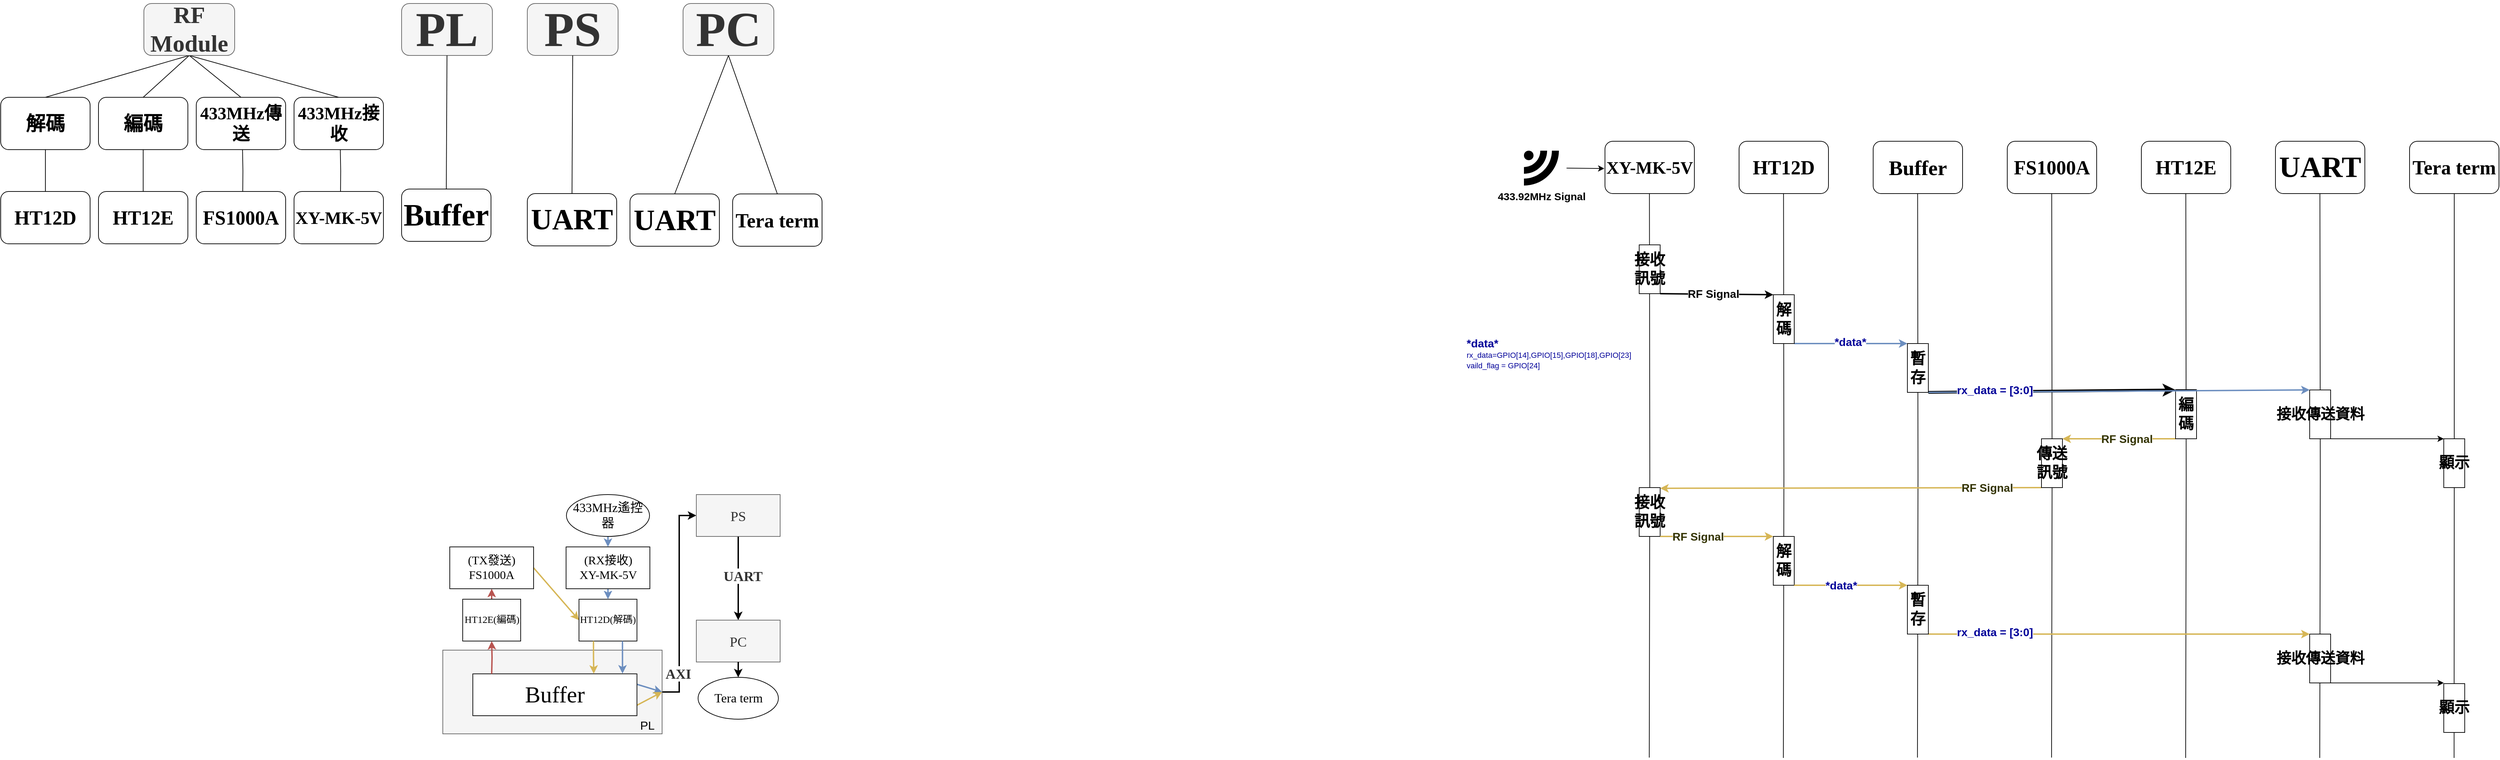<mxfile version="22.1.2" type="device">
  <diagram name="第 1 页" id="nSUBrpKyuRt2u2faW6E1">
    <mxGraphModel dx="2089" dy="753" grid="0" gridSize="10" guides="1" tooltips="1" connect="1" arrows="0" fold="1" page="0" pageScale="1" pageWidth="827" pageHeight="1169" background="#ffffff" math="0" shadow="0">
      <root>
        <mxCell id="0" />
        <mxCell id="1" parent="0" />
        <mxCell id="pwK9RfVmoR3s9cLt3GSg-125" style="edgeStyle=orthogonalEdgeStyle;rounded=0;orthogonalLoop=1;jettySize=auto;html=1;exitX=0.5;exitY=1;exitDx=0;exitDy=0;endArrow=none;endFill=0;" parent="1" edge="1">
          <mxGeometry relative="1" as="geometry">
            <mxPoint x="1721.415" y="1169.029" as="targetPoint" />
            <mxPoint x="1721.65" y="360.5" as="sourcePoint" />
          </mxGeometry>
        </mxCell>
        <mxCell id="pwK9RfVmoR3s9cLt3GSg-121" style="edgeStyle=orthogonalEdgeStyle;rounded=0;orthogonalLoop=1;jettySize=auto;html=1;exitX=0.5;exitY=1;exitDx=0;exitDy=0;endArrow=none;endFill=0;" parent="1" edge="1">
          <mxGeometry relative="1" as="geometry">
            <mxPoint x="1913.415" y="1169.529" as="targetPoint" />
            <mxPoint x="1913.65" y="361" as="sourcePoint" />
          </mxGeometry>
        </mxCell>
        <mxCell id="pwK9RfVmoR3s9cLt3GSg-122" style="edgeStyle=orthogonalEdgeStyle;rounded=0;orthogonalLoop=1;jettySize=auto;html=1;exitX=0.5;exitY=1;exitDx=0;exitDy=0;endArrow=none;endFill=0;" parent="1" edge="1">
          <mxGeometry relative="1" as="geometry">
            <mxPoint x="2105.415" y="1169.029" as="targetPoint" />
            <mxPoint x="2105.65" y="360.5" as="sourcePoint" />
          </mxGeometry>
        </mxCell>
        <mxCell id="pwK9RfVmoR3s9cLt3GSg-119" style="edgeStyle=orthogonalEdgeStyle;rounded=0;orthogonalLoop=1;jettySize=auto;html=1;exitX=0.5;exitY=1;exitDx=0;exitDy=0;endArrow=none;endFill=0;" parent="1" edge="1">
          <mxGeometry relative="1" as="geometry">
            <mxPoint x="2297.415" y="1169.029" as="targetPoint" />
            <mxPoint x="2297.65" y="360.5" as="sourcePoint" />
          </mxGeometry>
        </mxCell>
        <mxCell id="pwK9RfVmoR3s9cLt3GSg-120" style="edgeStyle=orthogonalEdgeStyle;rounded=0;orthogonalLoop=1;jettySize=auto;html=1;exitX=0.5;exitY=1;exitDx=0;exitDy=0;endArrow=none;endFill=0;" parent="1" edge="1">
          <mxGeometry relative="1" as="geometry">
            <mxPoint x="2489.415" y="1169.529" as="targetPoint" />
            <mxPoint x="2489.65" y="361" as="sourcePoint" />
          </mxGeometry>
        </mxCell>
        <mxCell id="pwK9RfVmoR3s9cLt3GSg-116" style="edgeStyle=orthogonalEdgeStyle;rounded=0;orthogonalLoop=1;jettySize=auto;html=1;exitX=0.5;exitY=1;exitDx=0;exitDy=0;endArrow=none;endFill=0;" parent="1" edge="1">
          <mxGeometry relative="1" as="geometry">
            <mxPoint x="2681.415" y="1169.529" as="targetPoint" />
            <mxPoint x="2681.65" y="361" as="sourcePoint" />
          </mxGeometry>
        </mxCell>
        <mxCell id="_FwaFgntot6xtJ_25Qmm-23" value="&lt;b style=&quot;&quot;&gt;&lt;font face=&quot;標楷體&quot; style=&quot;font-size: 25px;&quot;&gt;433MHz接收&lt;/font&gt;&lt;/b&gt;" style="rounded=1;whiteSpace=wrap;html=1;" parent="1" vertex="1">
          <mxGeometry x="-219" y="222.5" width="128" height="75" as="geometry" />
        </mxCell>
        <mxCell id="_FwaFgntot6xtJ_25Qmm-25" style="edgeStyle=orthogonalEdgeStyle;rounded=0;orthogonalLoop=1;jettySize=auto;html=1;exitX=0.75;exitY=1;exitDx=0;exitDy=0;entryX=0.52;entryY=0.004;entryDx=0;entryDy=0;entryPerimeter=0;endArrow=none;endFill=0;" parent="1" edge="1">
          <mxGeometry relative="1" as="geometry">
            <mxPoint x="-152.44" y="357.8" as="targetPoint" />
            <mxPoint x="-152.75" y="297.5" as="sourcePoint" />
          </mxGeometry>
        </mxCell>
        <mxCell id="_FwaFgntot6xtJ_25Qmm-27" value="&lt;b style=&quot;&quot;&gt;&lt;font face=&quot;標楷體&quot; style=&quot;font-size: 25px;&quot;&gt;433MHz傳送&lt;/font&gt;&lt;/b&gt;" style="rounded=1;whiteSpace=wrap;html=1;" parent="1" vertex="1">
          <mxGeometry x="-359" y="222.5" width="128" height="75" as="geometry" />
        </mxCell>
        <mxCell id="_FwaFgntot6xtJ_25Qmm-28" style="edgeStyle=orthogonalEdgeStyle;rounded=0;orthogonalLoop=1;jettySize=auto;html=1;exitX=0.75;exitY=1;exitDx=0;exitDy=0;entryX=0.52;entryY=0.004;entryDx=0;entryDy=0;entryPerimeter=0;endArrow=none;endFill=0;" parent="1" target="_FwaFgntot6xtJ_25Qmm-29" edge="1">
          <mxGeometry relative="1" as="geometry">
            <mxPoint x="-293.036" y="489.929" as="targetPoint" />
            <mxPoint x="-292.75" y="297.5" as="sourcePoint" />
          </mxGeometry>
        </mxCell>
        <mxCell id="_FwaFgntot6xtJ_25Qmm-29" value="&lt;b style=&quot;&quot;&gt;&lt;font face=&quot;Times New Roman&quot; style=&quot;font-size: 28px;&quot;&gt;FS1000A&lt;/font&gt;&lt;/b&gt;" style="rounded=1;whiteSpace=wrap;html=1;" parent="1" vertex="1">
          <mxGeometry x="-359" y="357.5" width="128" height="75" as="geometry" />
        </mxCell>
        <mxCell id="JO4Gg0vbeXPxmbEgFReM-6" style="edgeStyle=orthogonalEdgeStyle;rounded=0;orthogonalLoop=1;jettySize=auto;html=1;exitX=0.5;exitY=1;exitDx=0;exitDy=0;entryX=0.5;entryY=0;entryDx=0;entryDy=0;endArrow=none;endFill=0;" parent="1" source="_FwaFgntot6xtJ_25Qmm-43" target="JO4Gg0vbeXPxmbEgFReM-2" edge="1">
          <mxGeometry relative="1" as="geometry" />
        </mxCell>
        <mxCell id="_FwaFgntot6xtJ_25Qmm-43" value="&lt;span style=&quot;font-size: 28px;&quot;&gt;&lt;b&gt;&lt;font face=&quot;標楷體&quot;&gt;編碼&lt;/font&gt;&lt;/b&gt;&lt;/span&gt;" style="rounded=1;whiteSpace=wrap;html=1;" parent="1" vertex="1">
          <mxGeometry x="-499" y="222.5" width="128" height="75" as="geometry" />
        </mxCell>
        <mxCell id="JO4Gg0vbeXPxmbEgFReM-2" value="&lt;span style=&quot;font-size: 28px;&quot;&gt;&lt;b&gt;&lt;font face=&quot;Times New Roman&quot;&gt;HT12E&lt;/font&gt;&lt;/b&gt;&lt;/span&gt;" style="rounded=1;whiteSpace=wrap;html=1;" parent="1" vertex="1">
          <mxGeometry x="-499" y="357.5" width="128" height="75" as="geometry" />
        </mxCell>
        <mxCell id="ViVVrlRUVqNIaIjdkwC9-2" value="&lt;b style=&quot;&quot;&gt;&lt;font face=&quot;Times New Roman&quot; style=&quot;font-size: 25px;&quot;&gt;XY-MK-5V&lt;/font&gt;&lt;/b&gt;" style="rounded=1;whiteSpace=wrap;html=1;" parent="1" vertex="1">
          <mxGeometry x="-219" y="357.5" width="128" height="75" as="geometry" />
        </mxCell>
        <mxCell id="ViVVrlRUVqNIaIjdkwC9-11" style="rounded=0;orthogonalLoop=1;jettySize=auto;html=1;exitX=0.5;exitY=1;exitDx=0;exitDy=0;entryX=0.5;entryY=0;entryDx=0;entryDy=0;endArrow=none;endFill=0;" parent="1" source="ViVVrlRUVqNIaIjdkwC9-4" target="ViVVrlRUVqNIaIjdkwC9-5" edge="1">
          <mxGeometry relative="1" as="geometry" />
        </mxCell>
        <mxCell id="ViVVrlRUVqNIaIjdkwC9-4" value="&lt;span style=&quot;font-size: 28px;&quot;&gt;&lt;b&gt;&lt;font face=&quot;標楷體&quot;&gt;解碼&lt;/font&gt;&lt;/b&gt;&lt;/span&gt;" style="rounded=1;whiteSpace=wrap;html=1;" parent="1" vertex="1">
          <mxGeometry x="-639" y="222.5" width="128" height="75" as="geometry" />
        </mxCell>
        <mxCell id="ViVVrlRUVqNIaIjdkwC9-5" value="&lt;span style=&quot;font-size: 28px;&quot;&gt;&lt;b&gt;&lt;font face=&quot;Times New Roman&quot;&gt;HT12D&lt;/font&gt;&lt;/b&gt;&lt;/span&gt;" style="rounded=1;whiteSpace=wrap;html=1;" parent="1" vertex="1">
          <mxGeometry x="-639" y="357.5" width="128" height="75" as="geometry" />
        </mxCell>
        <mxCell id="ViVVrlRUVqNIaIjdkwC9-7" style="rounded=0;orthogonalLoop=1;jettySize=auto;html=1;exitX=0.5;exitY=1;exitDx=0;exitDy=0;entryX=0.5;entryY=0;entryDx=0;entryDy=0;endArrow=none;endFill=0;" parent="1" source="ViVVrlRUVqNIaIjdkwC9-6" target="_FwaFgntot6xtJ_25Qmm-27" edge="1">
          <mxGeometry relative="1" as="geometry" />
        </mxCell>
        <mxCell id="ViVVrlRUVqNIaIjdkwC9-8" style="rounded=0;orthogonalLoop=1;jettySize=auto;html=1;exitX=0.5;exitY=1;exitDx=0;exitDy=0;entryX=0.5;entryY=0;entryDx=0;entryDy=0;endArrow=none;endFill=0;" parent="1" source="ViVVrlRUVqNIaIjdkwC9-6" target="_FwaFgntot6xtJ_25Qmm-23" edge="1">
          <mxGeometry relative="1" as="geometry" />
        </mxCell>
        <mxCell id="ViVVrlRUVqNIaIjdkwC9-9" style="rounded=0;orthogonalLoop=1;jettySize=auto;html=1;exitX=0.5;exitY=1;exitDx=0;exitDy=0;entryX=0.5;entryY=0;entryDx=0;entryDy=0;endArrow=none;endFill=0;" parent="1" source="ViVVrlRUVqNIaIjdkwC9-6" target="_FwaFgntot6xtJ_25Qmm-43" edge="1">
          <mxGeometry relative="1" as="geometry" />
        </mxCell>
        <mxCell id="ViVVrlRUVqNIaIjdkwC9-10" style="rounded=0;orthogonalLoop=1;jettySize=auto;html=1;exitX=0.5;exitY=1;exitDx=0;exitDy=0;entryX=0.5;entryY=0;entryDx=0;entryDy=0;endArrow=none;endFill=0;" parent="1" source="ViVVrlRUVqNIaIjdkwC9-6" target="ViVVrlRUVqNIaIjdkwC9-4" edge="1">
          <mxGeometry relative="1" as="geometry" />
        </mxCell>
        <mxCell id="ViVVrlRUVqNIaIjdkwC9-6" value="&lt;font size=&quot;1&quot; face=&quot;Times New Roman&quot; style=&quot;&quot;&gt;&lt;b style=&quot;font-size: 34px;&quot;&gt;RF Module&lt;/b&gt;&lt;/font&gt;" style="rounded=1;whiteSpace=wrap;html=1;fillColor=#f5f5f5;strokeColor=#666666;fontColor=#333333;" parent="1" vertex="1">
          <mxGeometry x="-434" y="88" width="130" height="74.5" as="geometry" />
        </mxCell>
        <mxCell id="ViVVrlRUVqNIaIjdkwC9-17" value="&lt;b style=&quot;&quot;&gt;&lt;font face=&quot;Times New Roman&quot; style=&quot;font-size: 42px;&quot;&gt;UART&lt;/font&gt;&lt;/b&gt;" style="rounded=1;whiteSpace=wrap;html=1;flipH=0;" parent="1" vertex="1">
          <mxGeometry x="2618" y="285.5" width="128" height="75" as="geometry" />
        </mxCell>
        <mxCell id="ViVVrlRUVqNIaIjdkwC9-18" value="&lt;b style=&quot;&quot;&gt;&lt;font face=&quot;Times New Roman&quot; style=&quot;font-size: 28px;&quot;&gt;Tera term&lt;/font&gt;&lt;/b&gt;" style="rounded=1;whiteSpace=wrap;html=1;" parent="1" vertex="1">
          <mxGeometry x="409" y="361" width="128" height="75" as="geometry" />
        </mxCell>
        <mxCell id="ViVVrlRUVqNIaIjdkwC9-27" value="&lt;b style=&quot;&quot;&gt;&lt;font face=&quot;Times New Roman&quot; style=&quot;font-size: 25px;&quot;&gt;XY-MK-5V&lt;/font&gt;&lt;/b&gt;" style="rounded=1;whiteSpace=wrap;html=1;" parent="1" vertex="1">
          <mxGeometry x="1658" y="285.5" width="128" height="75" as="geometry" />
        </mxCell>
        <mxCell id="ViVVrlRUVqNIaIjdkwC9-29" value="&lt;span style=&quot;font-size: 28px;&quot;&gt;&lt;b&gt;&lt;font face=&quot;Times New Roman&quot;&gt;HT12E&lt;/font&gt;&lt;/b&gt;&lt;/span&gt;" style="rounded=1;whiteSpace=wrap;html=1;" parent="1" vertex="1">
          <mxGeometry x="2426" y="285.5" width="128" height="75" as="geometry" />
        </mxCell>
        <mxCell id="ViVVrlRUVqNIaIjdkwC9-30" value="&lt;b style=&quot;&quot;&gt;&lt;font face=&quot;Times New Roman&quot; style=&quot;font-size: 28px;&quot;&gt;FS1000A&lt;/font&gt;&lt;/b&gt;" style="rounded=1;whiteSpace=wrap;html=1;" parent="1" vertex="1">
          <mxGeometry x="2234" y="285.5" width="128" height="75" as="geometry" />
        </mxCell>
        <mxCell id="pwK9RfVmoR3s9cLt3GSg-115" style="edgeStyle=orthogonalEdgeStyle;rounded=0;orthogonalLoop=1;jettySize=auto;html=1;exitX=0.5;exitY=1;exitDx=0;exitDy=0;endArrow=none;endFill=0;" parent="1" source="ViVVrlRUVqNIaIjdkwC9-31" edge="1">
          <mxGeometry relative="1" as="geometry">
            <mxPoint x="2873.765" y="1169.529" as="targetPoint" />
          </mxGeometry>
        </mxCell>
        <mxCell id="ViVVrlRUVqNIaIjdkwC9-31" value="&lt;b style=&quot;&quot;&gt;&lt;font face=&quot;Times New Roman&quot; style=&quot;font-size: 28px;&quot;&gt;Tera term&lt;/font&gt;&lt;/b&gt;" style="rounded=1;whiteSpace=wrap;html=1;" parent="1" vertex="1">
          <mxGeometry x="2810" y="285.5" width="128" height="75" as="geometry" />
        </mxCell>
        <mxCell id="pwK9RfVmoR3s9cLt3GSg-84" style="rounded=0;orthogonalLoop=1;jettySize=auto;html=1;exitX=1;exitY=1;exitDx=0;exitDy=0;entryX=0;entryY=0;entryDx=0;entryDy=0;strokeWidth=2;" parent="1" source="ViVVrlRUVqNIaIjdkwC9-32" target="ViVVrlRUVqNIaIjdkwC9-33" edge="1">
          <mxGeometry relative="1" as="geometry" />
        </mxCell>
        <mxCell id="ViVVrlRUVqNIaIjdkwC9-32" value="" style="rounded=0;whiteSpace=wrap;html=1;" parent="1" vertex="1">
          <mxGeometry x="1707" y="434" width="30" height="70" as="geometry" />
        </mxCell>
        <mxCell id="pwK9RfVmoR3s9cLt3GSg-87" style="rounded=0;orthogonalLoop=1;jettySize=auto;html=1;exitX=1;exitY=1;exitDx=0;exitDy=0;entryX=0;entryY=0;entryDx=0;entryDy=0;strokeWidth=2;fillColor=#dae8fc;strokeColor=#6c8ebf;" parent="1" source="ViVVrlRUVqNIaIjdkwC9-33" target="pwK9RfVmoR3s9cLt3GSg-85" edge="1">
          <mxGeometry relative="1" as="geometry" />
        </mxCell>
        <mxCell id="pwK9RfVmoR3s9cLt3GSg-88" value="&lt;font size=&quot;1&quot; color=&quot;#000099&quot;&gt;&lt;b style=&quot;font-size: 16px;&quot;&gt;*data*&lt;/b&gt;&lt;/font&gt;" style="edgeLabel;html=1;align=center;verticalAlign=middle;resizable=0;points=[];" parent="pwK9RfVmoR3s9cLt3GSg-87" vertex="1" connectable="0">
          <mxGeometry x="-0.083" y="5" relative="1" as="geometry">
            <mxPoint x="5" y="2" as="offset" />
          </mxGeometry>
        </mxCell>
        <mxCell id="ViVVrlRUVqNIaIjdkwC9-33" value="&lt;font size=&quot;1&quot; face=&quot;標楷體&quot; style=&quot;&quot;&gt;&lt;b style=&quot;font-size: 22px;&quot;&gt;解碼&lt;/b&gt;&lt;/font&gt;" style="rounded=0;whiteSpace=wrap;html=1;" parent="1" vertex="1">
          <mxGeometry x="1899" y="505.5" width="30" height="70" as="geometry" />
        </mxCell>
        <mxCell id="ViVVrlRUVqNIaIjdkwC9-37" value="&lt;b&gt;&lt;font face=&quot;標楷體&quot; style=&quot;font-size: 22px;&quot;&gt;接收訊號&lt;/font&gt;&lt;/b&gt;" style="text;html=1;strokeColor=none;fillColor=none;align=center;verticalAlign=middle;whiteSpace=wrap;rounded=0;" parent="1" vertex="1">
          <mxGeometry x="1692" y="454" width="60" height="30" as="geometry" />
        </mxCell>
        <mxCell id="pwK9RfVmoR3s9cLt3GSg-105" style="rounded=0;orthogonalLoop=1;jettySize=auto;html=1;exitX=0;exitY=1;exitDx=0;exitDy=0;entryX=1;entryY=0;entryDx=0;entryDy=0;strokeWidth=2;fillColor=#fff2cc;strokeColor=#d6b656;" parent="1" source="ViVVrlRUVqNIaIjdkwC9-41" target="ViVVrlRUVqNIaIjdkwC9-55" edge="1">
          <mxGeometry relative="1" as="geometry" />
        </mxCell>
        <mxCell id="ViVVrlRUVqNIaIjdkwC9-41" value="&lt;b&gt;&lt;font face=&quot;標楷體&quot; style=&quot;font-size: 22px;&quot;&gt;編碼&lt;/font&gt;&lt;/b&gt;" style="rounded=0;whiteSpace=wrap;html=1;" parent="1" vertex="1">
          <mxGeometry x="2475" y="642" width="30" height="70" as="geometry" />
        </mxCell>
        <mxCell id="pwK9RfVmoR3s9cLt3GSg-109" style="rounded=0;orthogonalLoop=1;jettySize=auto;html=1;exitX=1;exitY=1;exitDx=0;exitDy=0;entryX=0;entryY=0;entryDx=0;entryDy=0;" parent="1" source="ViVVrlRUVqNIaIjdkwC9-45" target="ViVVrlRUVqNIaIjdkwC9-51" edge="1">
          <mxGeometry relative="1" as="geometry" />
        </mxCell>
        <mxCell id="ViVVrlRUVqNIaIjdkwC9-45" value="" style="rounded=0;whiteSpace=wrap;html=1;" parent="1" vertex="1">
          <mxGeometry x="2667" y="642" width="30" height="70" as="geometry" />
        </mxCell>
        <mxCell id="ViVVrlRUVqNIaIjdkwC9-47" value="&lt;b&gt;&lt;font face=&quot;標楷體&quot; style=&quot;font-size: 21px;&quot;&gt;接收傳送資料&lt;/font&gt;&lt;/b&gt;" style="text;html=1;strokeColor=none;fillColor=none;align=center;verticalAlign=middle;whiteSpace=wrap;rounded=0;" parent="1" vertex="1">
          <mxGeometry x="2607.5" y="662" width="149" height="30" as="geometry" />
        </mxCell>
        <mxCell id="ViVVrlRUVqNIaIjdkwC9-51" value="" style="rounded=0;whiteSpace=wrap;html=1;" parent="1" vertex="1">
          <mxGeometry x="2859" y="712" width="30" height="70" as="geometry" />
        </mxCell>
        <mxCell id="ViVVrlRUVqNIaIjdkwC9-52" value="&lt;b&gt;&lt;font face=&quot;標楷體&quot; style=&quot;font-size: 22px;&quot;&gt;顯示&lt;/font&gt;&lt;/b&gt;" style="text;html=1;strokeColor=none;fillColor=none;align=center;verticalAlign=middle;whiteSpace=wrap;rounded=0;" parent="1" vertex="1">
          <mxGeometry x="2844" y="732" width="60" height="30" as="geometry" />
        </mxCell>
        <mxCell id="ViVVrlRUVqNIaIjdkwC9-58" value="" style="rounded=0;whiteSpace=wrap;html=1;" parent="1" vertex="1">
          <mxGeometry x="1707" y="782" width="30" height="70" as="geometry" />
        </mxCell>
        <mxCell id="ViVVrlRUVqNIaIjdkwC9-61" value="&lt;b&gt;&lt;font face=&quot;標楷體&quot; style=&quot;font-size: 22px;&quot;&gt;接收訊號&lt;/font&gt;&lt;/b&gt;" style="text;html=1;strokeColor=none;fillColor=none;align=center;verticalAlign=middle;whiteSpace=wrap;rounded=0;" parent="1" vertex="1">
          <mxGeometry x="1692" y="802" width="60" height="30" as="geometry" />
        </mxCell>
        <mxCell id="ViVVrlRUVqNIaIjdkwC9-63" value="&lt;b style=&quot;border-color: var(--border-color); font-family: 標楷體; font-size: 22px;&quot;&gt;解碼&lt;/b&gt;" style="rounded=0;whiteSpace=wrap;html=1;" parent="1" vertex="1">
          <mxGeometry x="1899" y="852" width="30" height="70" as="geometry" />
        </mxCell>
        <mxCell id="ViVVrlRUVqNIaIjdkwC9-64" value="" style="endArrow=classic;html=1;rounded=0;entryX=0;entryY=0;entryDx=0;entryDy=0;endFill=1;strokeWidth=2;fillColor=#fff2cc;strokeColor=#d6b656;exitX=1;exitY=1;exitDx=0;exitDy=0;" parent="1" source="ViVVrlRUVqNIaIjdkwC9-58" target="ViVVrlRUVqNIaIjdkwC9-63" edge="1">
          <mxGeometry width="50" height="50" relative="1" as="geometry">
            <mxPoint x="1749" y="851" as="sourcePoint" />
            <mxPoint x="1640" y="700" as="targetPoint" />
          </mxGeometry>
        </mxCell>
        <mxCell id="ViVVrlRUVqNIaIjdkwC9-70" value="" style="endArrow=none;html=1;rounded=0;exitX=0;exitY=0;exitDx=0;exitDy=0;entryX=1;entryY=0;entryDx=0;entryDy=0;" parent="1" source="ViVVrlRUVqNIaIjdkwC9-41" target="ViVVrlRUVqNIaIjdkwC9-41" edge="1">
          <mxGeometry width="50" height="50" relative="1" as="geometry">
            <mxPoint x="2404" y="630" as="sourcePoint" />
            <mxPoint x="2454" y="580" as="targetPoint" />
          </mxGeometry>
        </mxCell>
        <mxCell id="ViVVrlRUVqNIaIjdkwC9-71" value="" style="endArrow=none;html=1;rounded=0;exitX=0;exitY=0;exitDx=0;exitDy=0;entryX=1;entryY=0;entryDx=0;entryDy=0;strokeWidth=2;" parent="1" source="ViVVrlRUVqNIaIjdkwC9-41" target="ViVVrlRUVqNIaIjdkwC9-41" edge="1">
          <mxGeometry width="50" height="50" relative="1" as="geometry">
            <mxPoint x="2404" y="630" as="sourcePoint" />
            <mxPoint x="2454" y="580" as="targetPoint" />
          </mxGeometry>
        </mxCell>
        <mxCell id="ViVVrlRUVqNIaIjdkwC9-73" value="" style="endArrow=classic;html=1;rounded=0;exitX=1;exitY=1;exitDx=0;exitDy=0;endFill=1;strokeWidth=2;fillColor=#fff2cc;strokeColor=#d6b656;entryX=0;entryY=0;entryDx=0;entryDy=0;" parent="1" source="ViVVrlRUVqNIaIjdkwC9-63" target="pwK9RfVmoR3s9cLt3GSg-106" edge="1">
          <mxGeometry width="50" height="50" relative="1" as="geometry">
            <mxPoint x="2109" y="922" as="sourcePoint" />
            <mxPoint x="2083" y="922" as="targetPoint" />
          </mxGeometry>
        </mxCell>
        <mxCell id="ViVVrlRUVqNIaIjdkwC9-76" value="" style="rounded=0;whiteSpace=wrap;html=1;" parent="1" vertex="1">
          <mxGeometry x="2667" y="992" width="30" height="70" as="geometry" />
        </mxCell>
        <mxCell id="ViVVrlRUVqNIaIjdkwC9-77" value="&lt;b&gt;&lt;font face=&quot;標楷體&quot; style=&quot;font-size: 21px;&quot;&gt;接收傳送資料&lt;/font&gt;&lt;/b&gt;" style="text;html=1;strokeColor=none;fillColor=none;align=center;verticalAlign=middle;whiteSpace=wrap;rounded=0;" parent="1" vertex="1">
          <mxGeometry x="2607.5" y="1012" width="149" height="30" as="geometry" />
        </mxCell>
        <mxCell id="ViVVrlRUVqNIaIjdkwC9-79" value="" style="rounded=0;whiteSpace=wrap;html=1;" parent="1" vertex="1">
          <mxGeometry x="2859" y="1063" width="30" height="70" as="geometry" />
        </mxCell>
        <mxCell id="ViVVrlRUVqNIaIjdkwC9-80" value="&lt;b&gt;&lt;font face=&quot;標楷體&quot; style=&quot;font-size: 22px;&quot;&gt;顯示&lt;/font&gt;&lt;/b&gt;" style="text;html=1;strokeColor=none;fillColor=none;align=center;verticalAlign=middle;whiteSpace=wrap;rounded=0;" parent="1" vertex="1">
          <mxGeometry x="2844" y="1083" width="60" height="30" as="geometry" />
        </mxCell>
        <mxCell id="ViVVrlRUVqNIaIjdkwC9-89" value="" style="endArrow=none;html=1;rounded=0;entryX=0.5;entryY=1;entryDx=0;entryDy=0;strokeWidth=1;exitX=0.5;exitY=0;exitDx=0;exitDy=0;" parent="1" source="ViVVrlRUVqNIaIjdkwC9-55" edge="1">
          <mxGeometry width="50" height="50" relative="1" as="geometry">
            <mxPoint x="2298.5" y="1000.5" as="sourcePoint" />
            <mxPoint x="2297.5" y="715.5" as="targetPoint" />
          </mxGeometry>
        </mxCell>
        <mxCell id="_FwaFgntot6xtJ_25Qmm-9" value="&lt;font face=&quot;Times New Roman&quot; style=&quot;font-size: 70px;&quot;&gt;&lt;b&gt;PC&lt;/b&gt;&lt;/font&gt;" style="rounded=1;whiteSpace=wrap;html=1;fillColor=#f5f5f5;strokeColor=#666666;fontColor=#333333;" parent="1" vertex="1">
          <mxGeometry x="338" y="88" width="130" height="74.5" as="geometry" />
        </mxCell>
        <mxCell id="_FwaFgntot6xtJ_25Qmm-13" value="&lt;b style=&quot;border-color: var(--border-color);&quot;&gt;&lt;font style=&quot;border-color: var(--border-color); font-size: 42px;&quot; face=&quot;Times New Roman&quot;&gt;UART&lt;/font&gt;&lt;/b&gt;" style="rounded=1;whiteSpace=wrap;html=1;" parent="1" vertex="1">
          <mxGeometry x="262" y="361" width="128" height="75" as="geometry" />
        </mxCell>
        <mxCell id="7rCqF8YEuQ9GgZZeLj8m-2" value="" style="endArrow=none;html=1;rounded=0;entryX=0.5;entryY=1;entryDx=0;entryDy=0;exitX=0.5;exitY=0;exitDx=0;exitDy=0;" parent="1" source="_FwaFgntot6xtJ_25Qmm-13" target="_FwaFgntot6xtJ_25Qmm-9" edge="1">
          <mxGeometry width="50" height="50" relative="1" as="geometry">
            <mxPoint x="203" y="483.5" as="sourcePoint" />
            <mxPoint x="253" y="433.5" as="targetPoint" />
          </mxGeometry>
        </mxCell>
        <mxCell id="7rCqF8YEuQ9GgZZeLj8m-3" value="" style="endArrow=none;html=1;rounded=0;entryX=0.5;entryY=0;entryDx=0;entryDy=0;exitX=0.5;exitY=1;exitDx=0;exitDy=0;" parent="1" source="_FwaFgntot6xtJ_25Qmm-9" target="ViVVrlRUVqNIaIjdkwC9-18" edge="1">
          <mxGeometry width="50" height="50" relative="1" as="geometry">
            <mxPoint x="203" y="483.5" as="sourcePoint" />
            <mxPoint x="253" y="433.5" as="targetPoint" />
          </mxGeometry>
        </mxCell>
        <mxCell id="pwK9RfVmoR3s9cLt3GSg-8" value="&lt;b style=&quot;&quot;&gt;&lt;font face=&quot;Times New Roman&quot; style=&quot;font-size: 42px;&quot;&gt;UART&lt;/font&gt;&lt;/b&gt;" style="rounded=1;whiteSpace=wrap;html=1;" parent="1" vertex="1">
          <mxGeometry x="115" y="360.5" width="128" height="75" as="geometry" />
        </mxCell>
        <mxCell id="pwK9RfVmoR3s9cLt3GSg-9" value="&lt;font face=&quot;Times New Roman&quot;&gt;&lt;span style=&quot;font-size: 70px;&quot;&gt;&lt;b&gt;PS&lt;/b&gt;&lt;/span&gt;&lt;/font&gt;" style="rounded=1;whiteSpace=wrap;html=1;fillColor=#f5f5f5;strokeColor=#666666;fontColor=#333333;" parent="1" vertex="1">
          <mxGeometry x="115" y="88" width="130" height="74.5" as="geometry" />
        </mxCell>
        <mxCell id="pwK9RfVmoR3s9cLt3GSg-12" value="" style="endArrow=none;html=1;rounded=0;entryX=0.5;entryY=0;entryDx=0;entryDy=0;exitX=0.5;exitY=1;exitDx=0;exitDy=0;" parent="1" source="pwK9RfVmoR3s9cLt3GSg-9" target="pwK9RfVmoR3s9cLt3GSg-8" edge="1">
          <mxGeometry width="50" height="50" relative="1" as="geometry">
            <mxPoint x="-91" y="483" as="sourcePoint" />
            <mxPoint x="-41" y="433" as="targetPoint" />
          </mxGeometry>
        </mxCell>
        <mxCell id="pwK9RfVmoR3s9cLt3GSg-67" style="edgeStyle=orthogonalEdgeStyle;rounded=0;orthogonalLoop=1;jettySize=auto;html=1;exitX=1;exitY=0.5;exitDx=0;exitDy=0;entryX=0;entryY=0.5;entryDx=0;entryDy=0;strokeWidth=2;" parent="1" source="pwK9RfVmoR3s9cLt3GSg-22" target="pwK9RfVmoR3s9cLt3GSg-28" edge="1">
          <mxGeometry relative="1" as="geometry" />
        </mxCell>
        <mxCell id="pwK9RfVmoR3s9cLt3GSg-22" value="" style="rounded=0;whiteSpace=wrap;html=1;fillColor=#f5f5f5;fontColor=#333333;strokeColor=#666666;" parent="1" vertex="1">
          <mxGeometry x="-6" y="1015" width="314" height="120" as="geometry" />
        </mxCell>
        <mxCell id="pwK9RfVmoR3s9cLt3GSg-71" style="edgeStyle=orthogonalEdgeStyle;rounded=0;orthogonalLoop=1;jettySize=auto;html=1;exitX=0.5;exitY=1;exitDx=0;exitDy=0;entryX=0.5;entryY=0;entryDx=0;entryDy=0;strokeWidth=2;" parent="1" source="pwK9RfVmoR3s9cLt3GSg-28" target="pwK9RfVmoR3s9cLt3GSg-32" edge="1">
          <mxGeometry relative="1" as="geometry">
            <mxPoint x="417" y="882" as="targetPoint" />
          </mxGeometry>
        </mxCell>
        <mxCell id="pwK9RfVmoR3s9cLt3GSg-28" value="&lt;font face=&quot;Times New Roman&quot; style=&quot;font-size: 20px;&quot;&gt;PS&lt;/font&gt;" style="rounded=0;whiteSpace=wrap;html=1;fillColor=#f5f5f5;fontColor=#333333;strokeColor=#666666;" parent="1" vertex="1">
          <mxGeometry x="357" y="792" width="120" height="60" as="geometry" />
        </mxCell>
        <mxCell id="pwK9RfVmoR3s9cLt3GSg-32" value="&lt;font face=&quot;Times New Roman&quot; style=&quot;font-size: 20px;&quot;&gt;PC&lt;/font&gt;" style="rounded=0;whiteSpace=wrap;html=1;fillColor=#f5f5f5;fontColor=#333333;strokeColor=#666666;" parent="1" vertex="1">
          <mxGeometry x="357" y="972" width="120" height="60" as="geometry" />
        </mxCell>
        <mxCell id="pwK9RfVmoR3s9cLt3GSg-54" style="rounded=0;orthogonalLoop=1;jettySize=auto;html=1;exitX=1;exitY=0.5;exitDx=0;exitDy=0;entryX=0;entryY=0.5;entryDx=0;entryDy=0;fillColor=#fff2cc;strokeColor=#d6b656;strokeWidth=2;" parent="1" source="pwK9RfVmoR3s9cLt3GSg-33" target="pwK9RfVmoR3s9cLt3GSg-52" edge="1">
          <mxGeometry relative="1" as="geometry" />
        </mxCell>
        <mxCell id="pwK9RfVmoR3s9cLt3GSg-33" value="&lt;font face=&quot;標楷體&quot; style=&quot;font-size: 17px;&quot;&gt;TX:433MHz發射FS1000A&lt;/font&gt;" style="rounded=0;whiteSpace=wrap;html=1;" parent="1" vertex="1">
          <mxGeometry x="4" y="867" width="120" height="60" as="geometry" />
        </mxCell>
        <mxCell id="pwK9RfVmoR3s9cLt3GSg-56" style="edgeStyle=orthogonalEdgeStyle;rounded=0;orthogonalLoop=1;jettySize=auto;html=1;exitX=0.5;exitY=1;exitDx=0;exitDy=0;exitPerimeter=0;entryX=0.5;entryY=0;entryDx=0;entryDy=0;strokeWidth=2;fillColor=#dae8fc;strokeColor=#6c8ebf;" parent="1" source="pwK9RfVmoR3s9cLt3GSg-36" target="pwK9RfVmoR3s9cLt3GSg-55" edge="1">
          <mxGeometry relative="1" as="geometry" />
        </mxCell>
        <mxCell id="pwK9RfVmoR3s9cLt3GSg-36" value="&lt;font face=&quot;標楷體&quot; style=&quot;font-size: 18px;&quot;&gt;433MHz遙控器&lt;/font&gt;" style="strokeWidth=1;html=1;shape=mxgraph.flowchart.start_1;whiteSpace=wrap;" parent="1" vertex="1">
          <mxGeometry x="171" y="792" width="119" height="60" as="geometry" />
        </mxCell>
        <mxCell id="pwK9RfVmoR3s9cLt3GSg-39" value="&lt;font face=&quot;標楷體&quot; style=&quot;font-size: 18px;&quot;&gt;Tera term&lt;/font&gt;" style="strokeWidth=1;html=1;shape=mxgraph.flowchart.start_1;whiteSpace=wrap;" parent="1" vertex="1">
          <mxGeometry x="359.5" y="1054" width="115" height="60" as="geometry" />
        </mxCell>
        <mxCell id="pwK9RfVmoR3s9cLt3GSg-42" value="&lt;font style=&quot;font-size: 17px;&quot;&gt;PL&lt;/font&gt;" style="text;html=1;strokeColor=none;fillColor=none;align=center;verticalAlign=middle;whiteSpace=wrap;rounded=0;" parent="1" vertex="1">
          <mxGeometry x="272" y="1109" width="30" height="30" as="geometry" />
        </mxCell>
        <mxCell id="pwK9RfVmoR3s9cLt3GSg-47" value="" style="endArrow=classic;html=1;rounded=0;fillColor=#f8cecc;strokeColor=#b85450;exitX=0.5;exitY=0;exitDx=0;exitDy=0;entryX=0.5;entryY=1;entryDx=0;entryDy=0;strokeWidth=2;" parent="1" target="pwK9RfVmoR3s9cLt3GSg-33" edge="1">
          <mxGeometry width="50" height="50" relative="1" as="geometry">
            <mxPoint x="64.0" y="942.0" as="sourcePoint" />
            <mxPoint x="74" y="818" as="targetPoint" />
          </mxGeometry>
        </mxCell>
        <mxCell id="pwK9RfVmoR3s9cLt3GSg-49" value="&lt;font face=&quot;標楷體&quot; style=&quot;font-size: 17px;&quot;&gt;(TX發送)&lt;br&gt;FS1000A&lt;/font&gt;" style="rounded=0;whiteSpace=wrap;html=1;" parent="1" vertex="1">
          <mxGeometry x="4" y="867" width="120" height="60" as="geometry" />
        </mxCell>
        <mxCell id="pwK9RfVmoR3s9cLt3GSg-52" value="&lt;font style=&quot;font-size: 14px;&quot; face=&quot;標楷體&quot;&gt;HT12D(解碼)&lt;/font&gt;" style="rounded=0;whiteSpace=wrap;html=1;" parent="1" vertex="1">
          <mxGeometry x="189" y="942" width="83" height="60" as="geometry" />
        </mxCell>
        <mxCell id="pwK9RfVmoR3s9cLt3GSg-53" value="&lt;font style=&quot;font-size: 14px;&quot; face=&quot;標楷體&quot;&gt;HT12E(編碼)&lt;/font&gt;" style="rounded=0;whiteSpace=wrap;html=1;" parent="1" vertex="1">
          <mxGeometry x="22.5" y="942" width="83" height="60" as="geometry" />
        </mxCell>
        <mxCell id="pwK9RfVmoR3s9cLt3GSg-57" style="edgeStyle=orthogonalEdgeStyle;rounded=0;orthogonalLoop=1;jettySize=auto;html=1;exitX=0.5;exitY=1;exitDx=0;exitDy=0;entryX=0.5;entryY=0;entryDx=0;entryDy=0;strokeWidth=2;fillColor=#dae8fc;strokeColor=#6c8ebf;" parent="1" source="pwK9RfVmoR3s9cLt3GSg-55" target="pwK9RfVmoR3s9cLt3GSg-52" edge="1">
          <mxGeometry relative="1" as="geometry" />
        </mxCell>
        <mxCell id="pwK9RfVmoR3s9cLt3GSg-55" value="&lt;font face=&quot;標楷體&quot; style=&quot;font-size: 17px;&quot;&gt;(RX接收)&lt;br&gt;XY-MK-5V&lt;/font&gt;" style="rounded=0;whiteSpace=wrap;html=1;" parent="1" vertex="1">
          <mxGeometry x="170.5" y="867" width="120" height="60" as="geometry" />
        </mxCell>
        <mxCell id="pwK9RfVmoR3s9cLt3GSg-72" style="rounded=0;orthogonalLoop=1;jettySize=auto;html=1;exitX=1;exitY=0.25;exitDx=0;exitDy=0;entryX=1;entryY=0.5;entryDx=0;entryDy=0;strokeWidth=2;fillColor=#dae8fc;strokeColor=#6c8ebf;" parent="1" source="pwK9RfVmoR3s9cLt3GSg-60" target="pwK9RfVmoR3s9cLt3GSg-22" edge="1">
          <mxGeometry relative="1" as="geometry" />
        </mxCell>
        <mxCell id="pwK9RfVmoR3s9cLt3GSg-73" style="rounded=0;orthogonalLoop=1;jettySize=auto;html=1;exitX=1;exitY=0.75;exitDx=0;exitDy=0;entryX=1;entryY=0.5;entryDx=0;entryDy=0;fillColor=#fff2cc;strokeColor=#d6b656;strokeWidth=2;" parent="1" source="pwK9RfVmoR3s9cLt3GSg-60" target="pwK9RfVmoR3s9cLt3GSg-22" edge="1">
          <mxGeometry relative="1" as="geometry" />
        </mxCell>
        <mxCell id="pwK9RfVmoR3s9cLt3GSg-60" value="&lt;font style=&quot;&quot; face=&quot;標楷體&quot;&gt;&lt;font style=&quot;font-size: 33px;&quot;&gt;Buffer&lt;/font&gt;&lt;br&gt;&lt;/font&gt;" style="rounded=0;whiteSpace=wrap;html=1;" parent="1" vertex="1">
          <mxGeometry x="37" y="1049" width="235" height="60" as="geometry" />
        </mxCell>
        <mxCell id="pwK9RfVmoR3s9cLt3GSg-65" style="edgeStyle=orthogonalEdgeStyle;rounded=0;orthogonalLoop=1;jettySize=auto;html=1;exitX=0.5;exitY=0;exitDx=0;exitDy=0;entryX=0.5;entryY=1;entryDx=0;entryDy=0;fillColor=#f8cecc;strokeColor=#b85450;strokeWidth=2;" parent="1" target="pwK9RfVmoR3s9cLt3GSg-53" edge="1">
          <mxGeometry relative="1" as="geometry">
            <mxPoint x="64" y="1049.0" as="sourcePoint" />
          </mxGeometry>
        </mxCell>
        <mxCell id="pwK9RfVmoR3s9cLt3GSg-68" value="&lt;span style=&quot;color: rgb(51, 51, 51); font-family: &amp;quot;Times New Roman&amp;quot;; font-size: 20px; font-style: normal; font-variant-ligatures: normal; font-variant-caps: normal; letter-spacing: normal; orphans: 2; text-align: center; text-indent: 0px; text-transform: none; widows: 2; word-spacing: 0px; -webkit-text-stroke-width: 0px; background-color: rgb(255, 255, 255); text-decoration-thickness: initial; text-decoration-style: initial; text-decoration-color: initial; float: none; display: inline !important;&quot;&gt;&lt;b&gt;AXI&lt;/b&gt;&lt;/span&gt;" style="text;whiteSpace=wrap;html=1;" parent="1" vertex="1">
          <mxGeometry x="311.0" y="1030" width="40.69" height="32.21" as="geometry" />
        </mxCell>
        <mxCell id="pwK9RfVmoR3s9cLt3GSg-76" style="edgeStyle=orthogonalEdgeStyle;rounded=0;orthogonalLoop=1;jettySize=auto;html=1;exitX=0.5;exitY=1;exitDx=0;exitDy=0;entryX=0.5;entryY=0;entryDx=0;entryDy=0;entryPerimeter=0;strokeWidth=2;" parent="1" source="pwK9RfVmoR3s9cLt3GSg-32" target="pwK9RfVmoR3s9cLt3GSg-39" edge="1">
          <mxGeometry relative="1" as="geometry" />
        </mxCell>
        <mxCell id="pwK9RfVmoR3s9cLt3GSg-78" value="&lt;font size=&quot;1&quot; face=&quot;Times New Roman&quot;&gt;&lt;b style=&quot;font-size: 30px;&quot;&gt;Buffer&lt;/b&gt;&lt;/font&gt;" style="rounded=1;whiteSpace=wrap;html=1;flipH=0;flipV=1;" parent="1" vertex="1">
          <mxGeometry x="2042" y="285.5" width="128" height="75" as="geometry" />
        </mxCell>
        <mxCell id="pwK9RfVmoR3s9cLt3GSg-81" value="&lt;b&gt;&lt;font style=&quot;font-size: 15px;&quot;&gt;433.92MHz Signal&lt;/font&gt;&lt;/b&gt;" style="shape=mxgraph.signs.tech.rss;html=1;pointerEvents=1;fillColor=#000000;strokeColor=none;verticalLabelPosition=bottom;verticalAlign=top;align=center;sketch=0;aspect=fixed;flipH=0;flipV=1;" parent="1" vertex="1">
          <mxGeometry x="1542" y="299" width="50" height="50" as="geometry" />
        </mxCell>
        <mxCell id="ViVVrlRUVqNIaIjdkwC9-28" value="&lt;span style=&quot;font-size: 28px;&quot;&gt;&lt;b&gt;&lt;font face=&quot;Times New Roman&quot;&gt;HT12D&lt;/font&gt;&lt;/b&gt;&lt;/span&gt;" style="rounded=1;whiteSpace=wrap;html=1;" parent="1" vertex="1">
          <mxGeometry x="1850" y="285.5" width="128" height="75" as="geometry" />
        </mxCell>
        <mxCell id="pwK9RfVmoR3s9cLt3GSg-102" style="rounded=0;orthogonalLoop=1;jettySize=auto;html=1;exitX=1;exitY=1;exitDx=0;exitDy=0;entryX=0;entryY=0;entryDx=0;entryDy=0;fillColor=#fff2cc;strokeColor=#000000;strokeWidth=4;" parent="1" source="pwK9RfVmoR3s9cLt3GSg-85" target="ViVVrlRUVqNIaIjdkwC9-41" edge="1">
          <mxGeometry relative="1" as="geometry">
            <mxPoint x="2466" y="639" as="targetPoint" />
          </mxGeometry>
        </mxCell>
        <mxCell id="pwK9RfVmoR3s9cLt3GSg-111" style="rounded=0;orthogonalLoop=1;jettySize=auto;html=1;exitX=1;exitY=1;exitDx=0;exitDy=0;entryX=0;entryY=0;entryDx=0;entryDy=0;fillColor=#dae8fc;strokeColor=#6c8ebf;strokeWidth=2;" parent="1" source="pwK9RfVmoR3s9cLt3GSg-85" target="ViVVrlRUVqNIaIjdkwC9-45" edge="1">
          <mxGeometry relative="1" as="geometry" />
        </mxCell>
        <mxCell id="pwK9RfVmoR3s9cLt3GSg-85" value="&lt;font face=&quot;標楷體&quot;&gt;&lt;span style=&quot;font-size: 22px;&quot;&gt;&lt;b&gt;暫存&lt;/b&gt;&lt;/span&gt;&lt;/font&gt;" style="rounded=0;whiteSpace=wrap;html=1;" parent="1" vertex="1">
          <mxGeometry x="2091" y="575.5" width="30" height="70" as="geometry" />
        </mxCell>
        <mxCell id="pwK9RfVmoR3s9cLt3GSg-92" value="&lt;font face=&quot;Times New Roman&quot;&gt;&lt;span style=&quot;font-size: 70px;&quot;&gt;&lt;b&gt;PL&lt;/b&gt;&lt;/span&gt;&lt;/font&gt;" style="rounded=1;whiteSpace=wrap;html=1;fillColor=#f5f5f5;strokeColor=#666666;fontColor=#333333;" parent="1" vertex="1">
          <mxGeometry x="-65" y="88" width="130" height="74.5" as="geometry" />
        </mxCell>
        <mxCell id="pwK9RfVmoR3s9cLt3GSg-93" value="&lt;b style=&quot;border-color: var(--border-color);&quot;&gt;&lt;font style=&quot;border-color: var(--border-color); font-size: 44px;&quot; face=&quot;Times New Roman&quot;&gt;Buffer&lt;/font&gt;&lt;/b&gt;" style="rounded=1;whiteSpace=wrap;html=1;flipH=0;flipV=1;" parent="1" vertex="1">
          <mxGeometry x="-65" y="354" width="128" height="75" as="geometry" />
        </mxCell>
        <mxCell id="pwK9RfVmoR3s9cLt3GSg-94" value="" style="endArrow=none;html=1;rounded=0;entryX=0.5;entryY=1;entryDx=0;entryDy=0;exitX=0.5;exitY=0;exitDx=0;exitDy=0;" parent="1" source="pwK9RfVmoR3s9cLt3GSg-93" target="pwK9RfVmoR3s9cLt3GSg-92" edge="1">
          <mxGeometry width="50" height="50" relative="1" as="geometry">
            <mxPoint x="-200" y="476.5" as="sourcePoint" />
            <mxPoint x="-150" y="426.5" as="targetPoint" />
          </mxGeometry>
        </mxCell>
        <mxCell id="pwK9RfVmoR3s9cLt3GSg-96" style="edgeStyle=orthogonalEdgeStyle;rounded=0;orthogonalLoop=1;jettySize=auto;html=1;exitX=0.75;exitY=1;exitDx=0;exitDy=0;entryX=0.912;entryY=-0.006;entryDx=0;entryDy=0;entryPerimeter=0;fillColor=#dae8fc;strokeColor=#6c8ebf;strokeWidth=2;" parent="1" source="pwK9RfVmoR3s9cLt3GSg-52" target="pwK9RfVmoR3s9cLt3GSg-60" edge="1">
          <mxGeometry relative="1" as="geometry" />
        </mxCell>
        <mxCell id="pwK9RfVmoR3s9cLt3GSg-98" style="edgeStyle=orthogonalEdgeStyle;rounded=0;orthogonalLoop=1;jettySize=auto;html=1;exitX=0.25;exitY=1;exitDx=0;exitDy=0;entryX=0.737;entryY=-0.002;entryDx=0;entryDy=0;entryPerimeter=0;strokeWidth=2;fillColor=#fff2cc;strokeColor=#d6b656;" parent="1" source="pwK9RfVmoR3s9cLt3GSg-52" target="pwK9RfVmoR3s9cLt3GSg-60" edge="1">
          <mxGeometry relative="1" as="geometry" />
        </mxCell>
        <mxCell id="pwK9RfVmoR3s9cLt3GSg-99" value="&lt;span style=&quot;color: rgb(0, 0, 153); font-family: Helvetica; font-style: normal; font-variant-ligatures: normal; font-variant-caps: normal; letter-spacing: normal; orphans: 2; text-align: center; text-indent: 0px; text-transform: none; widows: 2; word-spacing: 0px; -webkit-text-stroke-width: 0px; background-color: rgb(255, 255, 255); text-decoration-thickness: initial; text-decoration-style: initial; text-decoration-color: initial; float: none; display: inline !important;&quot;&gt;&lt;font style=&quot;font-size: 16px;&quot;&gt;&lt;b&gt;*data*&lt;/b&gt;&lt;/font&gt;&lt;br&gt;&lt;span style=&quot;font-weight: 400; font-size: 11px;&quot;&gt;rx_data=GPIO[14],&lt;/span&gt;&lt;/span&gt;&lt;span style=&quot;color: rgb(0, 0, 153); font-family: Helvetica; font-size: 11px; font-style: normal; font-variant-ligatures: normal; font-variant-caps: normal; font-weight: 400; letter-spacing: normal; orphans: 2; text-align: center; text-indent: 0px; text-transform: none; widows: 2; word-spacing: 0px; -webkit-text-stroke-width: 0px; background-color: rgb(255, 255, 255); text-decoration-thickness: initial; text-decoration-style: initial; text-decoration-color: initial; float: none; display: inline !important;&quot;&gt;GPIO[15],&lt;/span&gt;&lt;span style=&quot;color: rgb(0, 0, 153); font-family: Helvetica; font-size: 11px; font-style: normal; font-variant-ligatures: normal; font-variant-caps: normal; font-weight: 400; letter-spacing: normal; orphans: 2; text-align: center; text-indent: 0px; text-transform: none; widows: 2; word-spacing: 0px; -webkit-text-stroke-width: 0px; background-color: rgb(255, 255, 255); text-decoration-thickness: initial; text-decoration-style: initial; text-decoration-color: initial; float: none; display: inline !important;&quot;&gt;GPIO[18],&lt;/span&gt;&lt;span style=&quot;color: rgb(0, 0, 153); font-family: Helvetica; font-size: 11px; font-style: normal; font-variant-ligatures: normal; font-variant-caps: normal; font-weight: 400; letter-spacing: normal; orphans: 2; text-align: center; text-indent: 0px; text-transform: none; widows: 2; word-spacing: 0px; -webkit-text-stroke-width: 0px; background-color: rgb(255, 255, 255); text-decoration-thickness: initial; text-decoration-style: initial; text-decoration-color: initial; float: none; display: inline !important;&quot;&gt;GPIO[23]&lt;/span&gt;&lt;br style=&quot;border-color: var(--border-color); color: rgb(0, 0, 153); font-family: Helvetica; font-size: 11px; font-style: normal; font-variant-ligatures: normal; font-variant-caps: normal; font-weight: 400; letter-spacing: normal; orphans: 2; text-align: center; text-indent: 0px; text-transform: none; widows: 2; word-spacing: 0px; -webkit-text-stroke-width: 0px; background-color: rgb(255, 255, 255); text-decoration-thickness: initial; text-decoration-style: initial; text-decoration-color: initial;&quot;&gt;&lt;span style=&quot;color: rgb(0, 0, 153); font-family: Helvetica; font-size: 11px; font-style: normal; font-variant-ligatures: normal; font-variant-caps: normal; font-weight: 400; letter-spacing: normal; orphans: 2; text-align: center; text-indent: 0px; text-transform: none; widows: 2; word-spacing: 0px; -webkit-text-stroke-width: 0px; background-color: rgb(255, 255, 255); text-decoration-thickness: initial; text-decoration-style: initial; text-decoration-color: initial; float: none; display: inline !important;&quot;&gt;vaild_flag = GPIO[24]&lt;/span&gt;" style="text;whiteSpace=wrap;html=1;" parent="1" vertex="1">
          <mxGeometry x="1458" y="559" width="234" height="94" as="geometry" />
        </mxCell>
        <mxCell id="pwK9RfVmoR3s9cLt3GSg-101" style="rounded=0;orthogonalLoop=1;jettySize=auto;html=1;exitX=0;exitY=1;exitDx=0;exitDy=0;entryX=1;entryY=0;entryDx=0;entryDy=0;fillColor=#fff2cc;strokeColor=#d6b656;strokeWidth=2;" parent="1" source="ViVVrlRUVqNIaIjdkwC9-55" edge="1">
          <mxGeometry relative="1" as="geometry">
            <mxPoint x="2283" y="713" as="sourcePoint" />
            <mxPoint x="1737" y="783" as="targetPoint" />
          </mxGeometry>
        </mxCell>
        <mxCell id="ViVVrlRUVqNIaIjdkwC9-55" value="" style="rounded=0;whiteSpace=wrap;html=1;" parent="1" vertex="1">
          <mxGeometry x="2283" y="712" width="30" height="70" as="geometry" />
        </mxCell>
        <mxCell id="pwK9RfVmoR3s9cLt3GSg-103" value="&lt;b&gt;&lt;font face=&quot;標楷體&quot; style=&quot;font-size: 22px;&quot;&gt;傳送訊號&lt;/font&gt;&lt;/b&gt;" style="text;html=1;strokeColor=none;fillColor=none;align=center;verticalAlign=middle;whiteSpace=wrap;rounded=0;" parent="1" vertex="1">
          <mxGeometry x="2268" y="732" width="60" height="30" as="geometry" />
        </mxCell>
        <mxCell id="pwK9RfVmoR3s9cLt3GSg-112" style="rounded=0;orthogonalLoop=1;jettySize=auto;html=1;exitX=1;exitY=1;exitDx=0;exitDy=0;entryX=0;entryY=0;entryDx=0;entryDy=0;strokeWidth=2;fillColor=#fff2cc;strokeColor=#d6b656;" parent="1" source="pwK9RfVmoR3s9cLt3GSg-106" target="ViVVrlRUVqNIaIjdkwC9-76" edge="1">
          <mxGeometry relative="1" as="geometry" />
        </mxCell>
        <mxCell id="pwK9RfVmoR3s9cLt3GSg-106" value="&lt;font face=&quot;標楷體&quot;&gt;&lt;span style=&quot;font-size: 22px;&quot;&gt;&lt;b&gt;暫存&lt;/b&gt;&lt;/span&gt;&lt;/font&gt;" style="rounded=0;whiteSpace=wrap;html=1;" parent="1" vertex="1">
          <mxGeometry x="2091" y="922" width="30" height="70" as="geometry" />
        </mxCell>
        <mxCell id="pwK9RfVmoR3s9cLt3GSg-110" style="rounded=0;orthogonalLoop=1;jettySize=auto;html=1;exitX=1;exitY=1;exitDx=0;exitDy=0;entryX=0;entryY=0;entryDx=0;entryDy=0;" parent="1" edge="1">
          <mxGeometry relative="1" as="geometry">
            <mxPoint x="2697" y="1062" as="sourcePoint" />
            <mxPoint x="2859" y="1062" as="targetPoint" />
          </mxGeometry>
        </mxCell>
        <mxCell id="pwK9RfVmoR3s9cLt3GSg-126" value="&lt;font size=&quot;1&quot; color=&quot;#000099&quot;&gt;&lt;b style=&quot;font-size: 16px;&quot;&gt;rx_data = [3:0]&lt;/b&gt;&lt;/font&gt;" style="edgeLabel;html=1;align=center;verticalAlign=middle;resizable=0;points=[];" parent="1" vertex="1" connectable="0">
          <mxGeometry x="2215.998" y="642.0" as="geometry" />
        </mxCell>
        <mxCell id="pwK9RfVmoR3s9cLt3GSg-127" value="&lt;font color=&quot;#333300&quot; size=&quot;1&quot;&gt;&lt;b style=&quot;font-size: 16px;&quot;&gt;RF Signal&lt;/b&gt;&lt;/font&gt;" style="edgeLabel;html=1;align=center;verticalAlign=middle;resizable=0;points=[];" parent="1" vertex="1" connectable="0">
          <mxGeometry x="2404.998" y="712.0" as="geometry" />
        </mxCell>
        <mxCell id="pwK9RfVmoR3s9cLt3GSg-128" value="&lt;font size=&quot;1&quot;&gt;&lt;b style=&quot;font-size: 16px;&quot;&gt;RF Signal&lt;/b&gt;&lt;/font&gt;" style="edgeLabel;html=1;align=center;verticalAlign=middle;resizable=0;points=[];" parent="1" vertex="1" connectable="0">
          <mxGeometry x="1812.998" y="504.0" as="geometry" />
        </mxCell>
        <mxCell id="pwK9RfVmoR3s9cLt3GSg-129" value="&lt;font color=&quot;#333300&quot; size=&quot;1&quot;&gt;&lt;b style=&quot;font-size: 16px;&quot;&gt;RF Signal&lt;/b&gt;&lt;/font&gt;" style="edgeLabel;html=1;align=center;verticalAlign=middle;resizable=0;points=[];" parent="1" vertex="1" connectable="0">
          <mxGeometry x="2204.998" y="782.0" as="geometry" />
        </mxCell>
        <mxCell id="pwK9RfVmoR3s9cLt3GSg-130" value="&lt;font color=&quot;#333300&quot; size=&quot;1&quot;&gt;&lt;b style=&quot;font-size: 16px;&quot;&gt;RF Signal&lt;/b&gt;&lt;/font&gt;" style="edgeLabel;html=1;align=center;verticalAlign=middle;resizable=0;points=[];" parent="1" vertex="1" connectable="0">
          <mxGeometry x="1790.998" y="852.0" as="geometry" />
        </mxCell>
        <mxCell id="pwK9RfVmoR3s9cLt3GSg-131" value="&lt;font size=&quot;1&quot; color=&quot;#000099&quot;&gt;&lt;b style=&quot;font-size: 16px;&quot;&gt;*data*&lt;/b&gt;&lt;/font&gt;" style="edgeLabel;html=1;align=center;verticalAlign=middle;resizable=0;points=[];" parent="1" vertex="1" connectable="0">
          <mxGeometry x="1995.997" y="922" as="geometry" />
        </mxCell>
        <mxCell id="pwK9RfVmoR3s9cLt3GSg-132" value="&lt;font size=&quot;1&quot; color=&quot;#000099&quot;&gt;&lt;b style=&quot;font-size: 16px;&quot;&gt;rx_data = [3:0]&lt;/b&gt;&lt;/font&gt;" style="edgeLabel;html=1;align=center;verticalAlign=middle;resizable=0;points=[];" parent="1" vertex="1" connectable="0">
          <mxGeometry x="2215.998" y="989.0" as="geometry" />
        </mxCell>
        <mxCell id="pwK9RfVmoR3s9cLt3GSg-133" style="rounded=0;orthogonalLoop=1;jettySize=auto;html=1;entryX=-0.007;entryY=0.521;entryDx=0;entryDy=0;entryPerimeter=0;" parent="1" target="ViVVrlRUVqNIaIjdkwC9-27" edge="1">
          <mxGeometry relative="1" as="geometry">
            <mxPoint x="1603" y="324" as="sourcePoint" />
          </mxGeometry>
        </mxCell>
        <mxCell id="I1XogO5tkQjLGIpYj2J2-1" value="&lt;div style=&quot;text-align: center;&quot;&gt;&lt;font face=&quot;Times New Roman&quot; color=&quot;#333333&quot;&gt;&lt;span style=&quot;font-size: 20px; background-color: rgb(255, 255, 255);&quot;&gt;&lt;b&gt;UART&lt;/b&gt;&lt;/span&gt;&lt;/font&gt;&lt;/div&gt;" style="text;whiteSpace=wrap;html=1;" parent="1" vertex="1">
          <mxGeometry x="394" y="889.79" width="40.69" height="32.21" as="geometry" />
        </mxCell>
      </root>
    </mxGraphModel>
  </diagram>
</mxfile>
